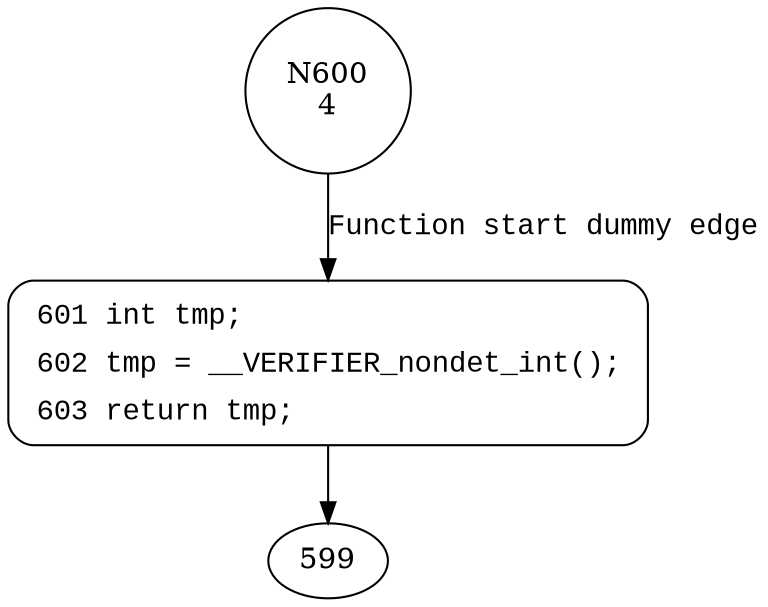 digraph ldv_undef_int {
600 [shape="circle" label="N600\n4"]
601 [shape="circle" label="N601\n3"]
601 [style="filled,bold" penwidth="1" fillcolor="white" fontname="Courier New" shape="Mrecord" label=<<table border="0" cellborder="0" cellpadding="3" bgcolor="white"><tr><td align="right">601</td><td align="left">int tmp;</td></tr><tr><td align="right">602</td><td align="left">tmp = __VERIFIER_nondet_int();</td></tr><tr><td align="right">603</td><td align="left">return tmp;</td></tr></table>>]
601 -> 599[label=""]
600 -> 601 [label="Function start dummy edge" fontname="Courier New"]
}